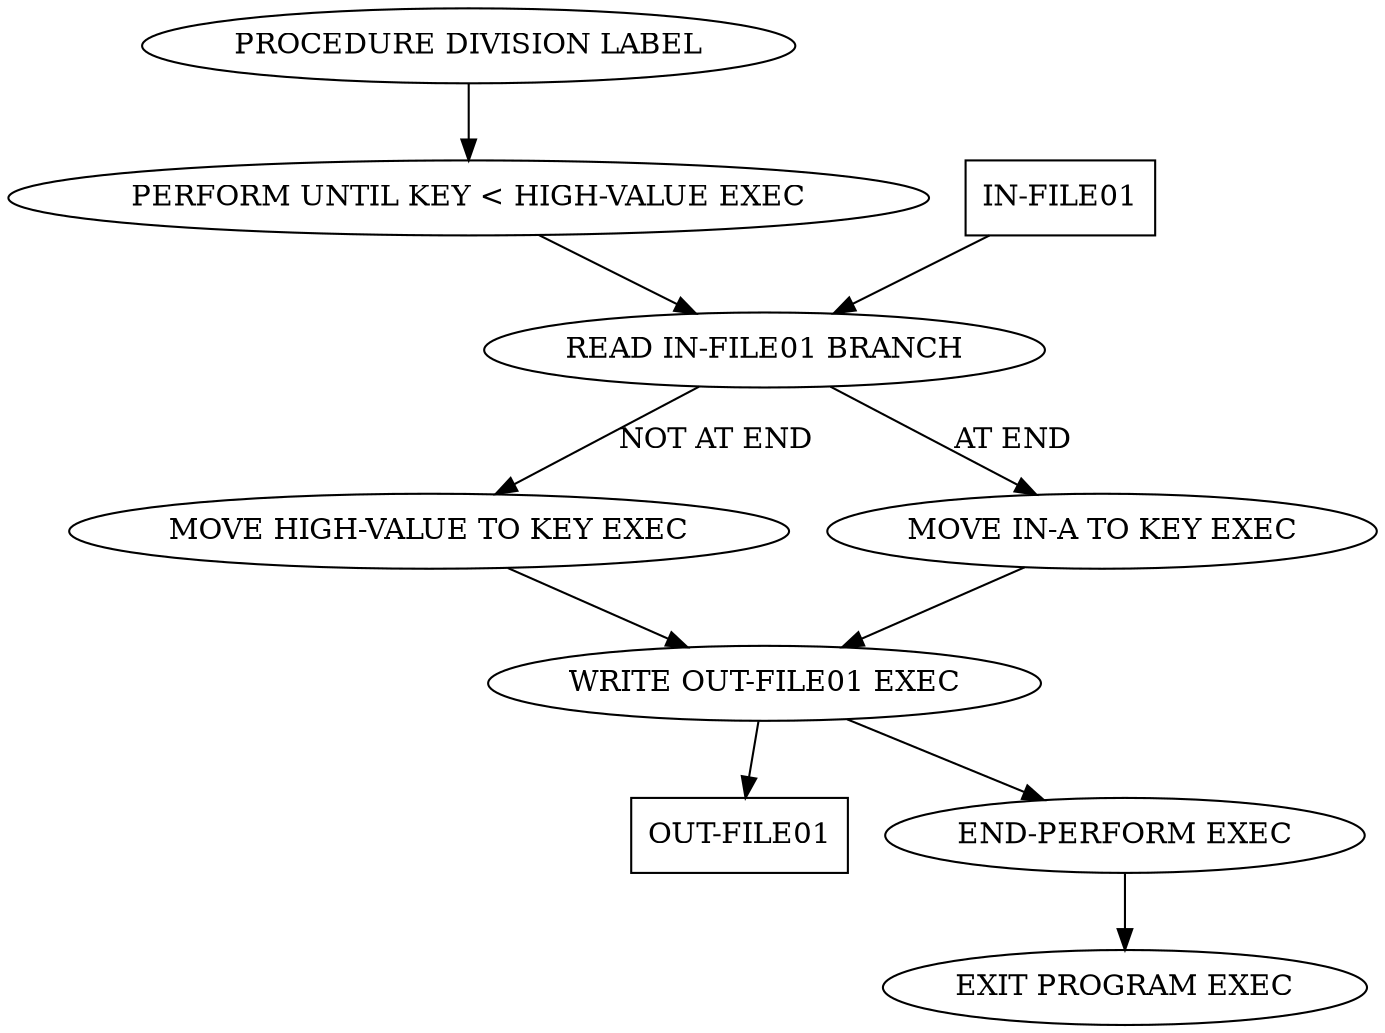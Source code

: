strict digraph {
01 [label="PROCEDURE DIVISION LABEL"];
11 [label="PERFORM UNTIL KEY < HIGH-VALUE EXEC"];
21 [label="READ IN-FILE01 BRANCH"];
io21 [label="IN-FILE01", shape = box ];
io21 -> 21
21 -> 41 [label="NOT AT END"]
41 [label="MOVE HIGH-VALUE TO KEY EXEC"];
51 [label="WRITE OUT-FILE01 EXEC"];
io51 [label="OUT-FILE01", shape = box ];
51 -> io51
61 [label="END-PERFORM EXEC"];
71 [label="EXIT PROGRAM EXEC"];
41 -> 51 -> 61 -> 71
21 -> 31 [label="AT END"]
31 [label="MOVE IN-A TO KEY EXEC"];
51 [label="WRITE OUT-FILE01 EXEC"];
io51 [label="OUT-FILE01", shape = box ];
51 -> io51
61 [label="END-PERFORM EXEC"];
71 [label="EXIT PROGRAM EXEC"];
31 -> 51 -> 61 -> 71
01 -> 11 -> 21
}

